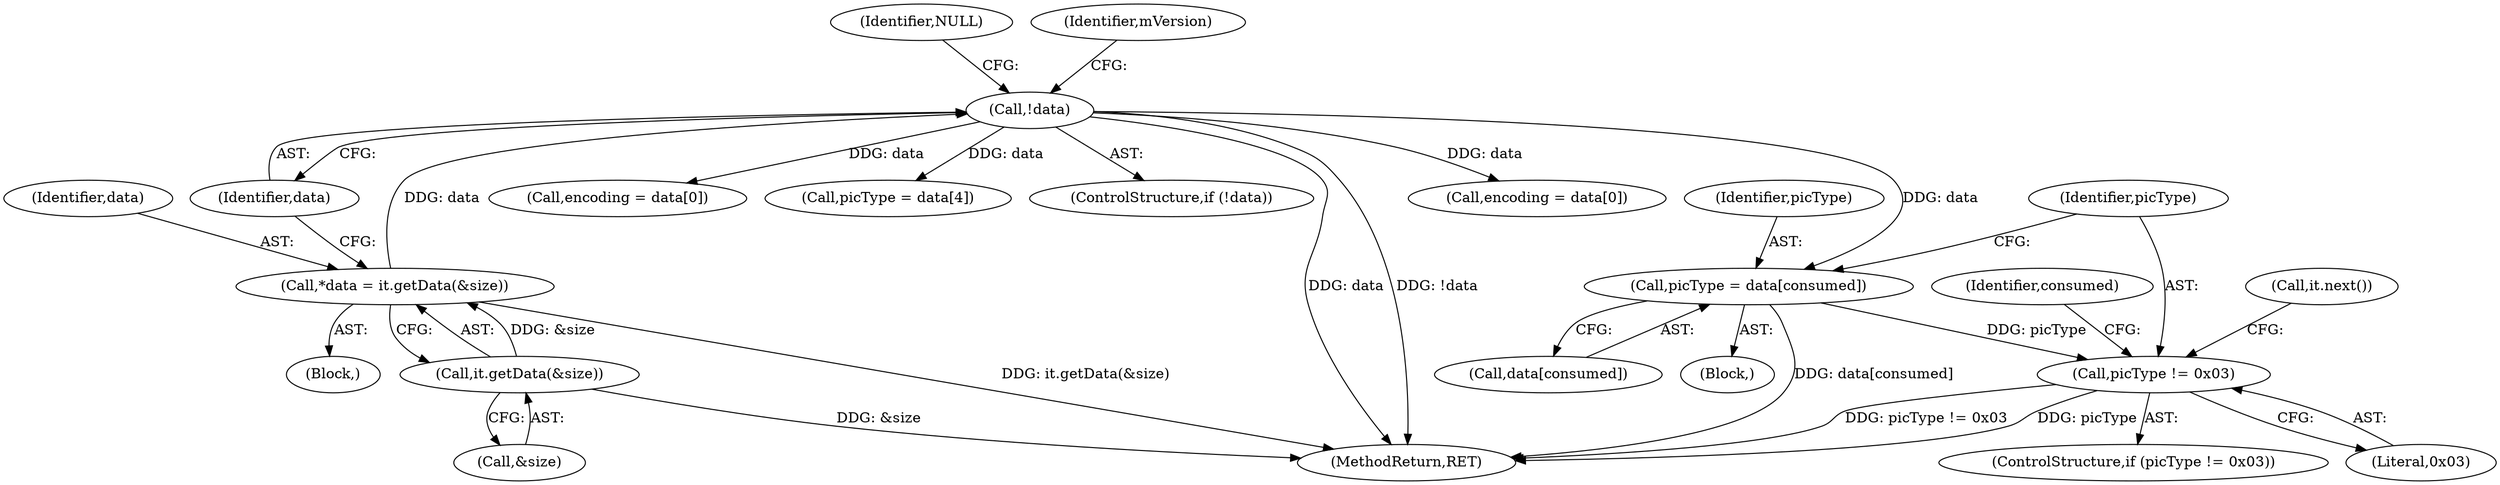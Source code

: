 digraph "0_Android_7a3246b870ddd11861eda2ab458b11d723c7f62c_0@array" {
"1000182" [label="(Call,picType = data[consumed])"];
"1000124" [label="(Call,!data)"];
"1000118" [label="(Call,*data = it.getData(&size))"];
"1000120" [label="(Call,it.getData(&size))"];
"1000188" [label="(Call,picType != 0x03)"];
"1000189" [label="(Identifier,picType)"];
"1000184" [label="(Call,data[consumed])"];
"1000125" [label="(Identifier,data)"];
"1000182" [label="(Call,picType = data[consumed])"];
"1000243" [label="(Call,encoding = data[0])"];
"1000298" [label="(Call,picType = data[4])"];
"1000120" [label="(Call,it.getData(&size))"];
"1000115" [label="(Block,)"];
"1000119" [label="(Identifier,data)"];
"1000124" [label="(Call,!data)"];
"1000118" [label="(Call,*data = it.getData(&size))"];
"1000123" [label="(ControlStructure,if (!data))"];
"1000190" [label="(Literal,0x03)"];
"1000137" [label="(Block,)"];
"1000187" [label="(ControlStructure,if (picType != 0x03))"];
"1000128" [label="(Identifier,NULL)"];
"1000192" [label="(Call,it.next())"];
"1000183" [label="(Identifier,picType)"];
"1000348" [label="(MethodReturn,RET)"];
"1000195" [label="(Identifier,consumed)"];
"1000139" [label="(Call,encoding = data[0])"];
"1000132" [label="(Identifier,mVersion)"];
"1000121" [label="(Call,&size)"];
"1000188" [label="(Call,picType != 0x03)"];
"1000182" -> "1000137"  [label="AST: "];
"1000182" -> "1000184"  [label="CFG: "];
"1000183" -> "1000182"  [label="AST: "];
"1000184" -> "1000182"  [label="AST: "];
"1000189" -> "1000182"  [label="CFG: "];
"1000182" -> "1000348"  [label="DDG: data[consumed]"];
"1000124" -> "1000182"  [label="DDG: data"];
"1000182" -> "1000188"  [label="DDG: picType"];
"1000124" -> "1000123"  [label="AST: "];
"1000124" -> "1000125"  [label="CFG: "];
"1000125" -> "1000124"  [label="AST: "];
"1000128" -> "1000124"  [label="CFG: "];
"1000132" -> "1000124"  [label="CFG: "];
"1000124" -> "1000348"  [label="DDG: data"];
"1000124" -> "1000348"  [label="DDG: !data"];
"1000118" -> "1000124"  [label="DDG: data"];
"1000124" -> "1000139"  [label="DDG: data"];
"1000124" -> "1000243"  [label="DDG: data"];
"1000124" -> "1000298"  [label="DDG: data"];
"1000118" -> "1000115"  [label="AST: "];
"1000118" -> "1000120"  [label="CFG: "];
"1000119" -> "1000118"  [label="AST: "];
"1000120" -> "1000118"  [label="AST: "];
"1000125" -> "1000118"  [label="CFG: "];
"1000118" -> "1000348"  [label="DDG: it.getData(&size)"];
"1000120" -> "1000118"  [label="DDG: &size"];
"1000120" -> "1000121"  [label="CFG: "];
"1000121" -> "1000120"  [label="AST: "];
"1000120" -> "1000348"  [label="DDG: &size"];
"1000188" -> "1000187"  [label="AST: "];
"1000188" -> "1000190"  [label="CFG: "];
"1000189" -> "1000188"  [label="AST: "];
"1000190" -> "1000188"  [label="AST: "];
"1000192" -> "1000188"  [label="CFG: "];
"1000195" -> "1000188"  [label="CFG: "];
"1000188" -> "1000348"  [label="DDG: picType != 0x03"];
"1000188" -> "1000348"  [label="DDG: picType"];
}
